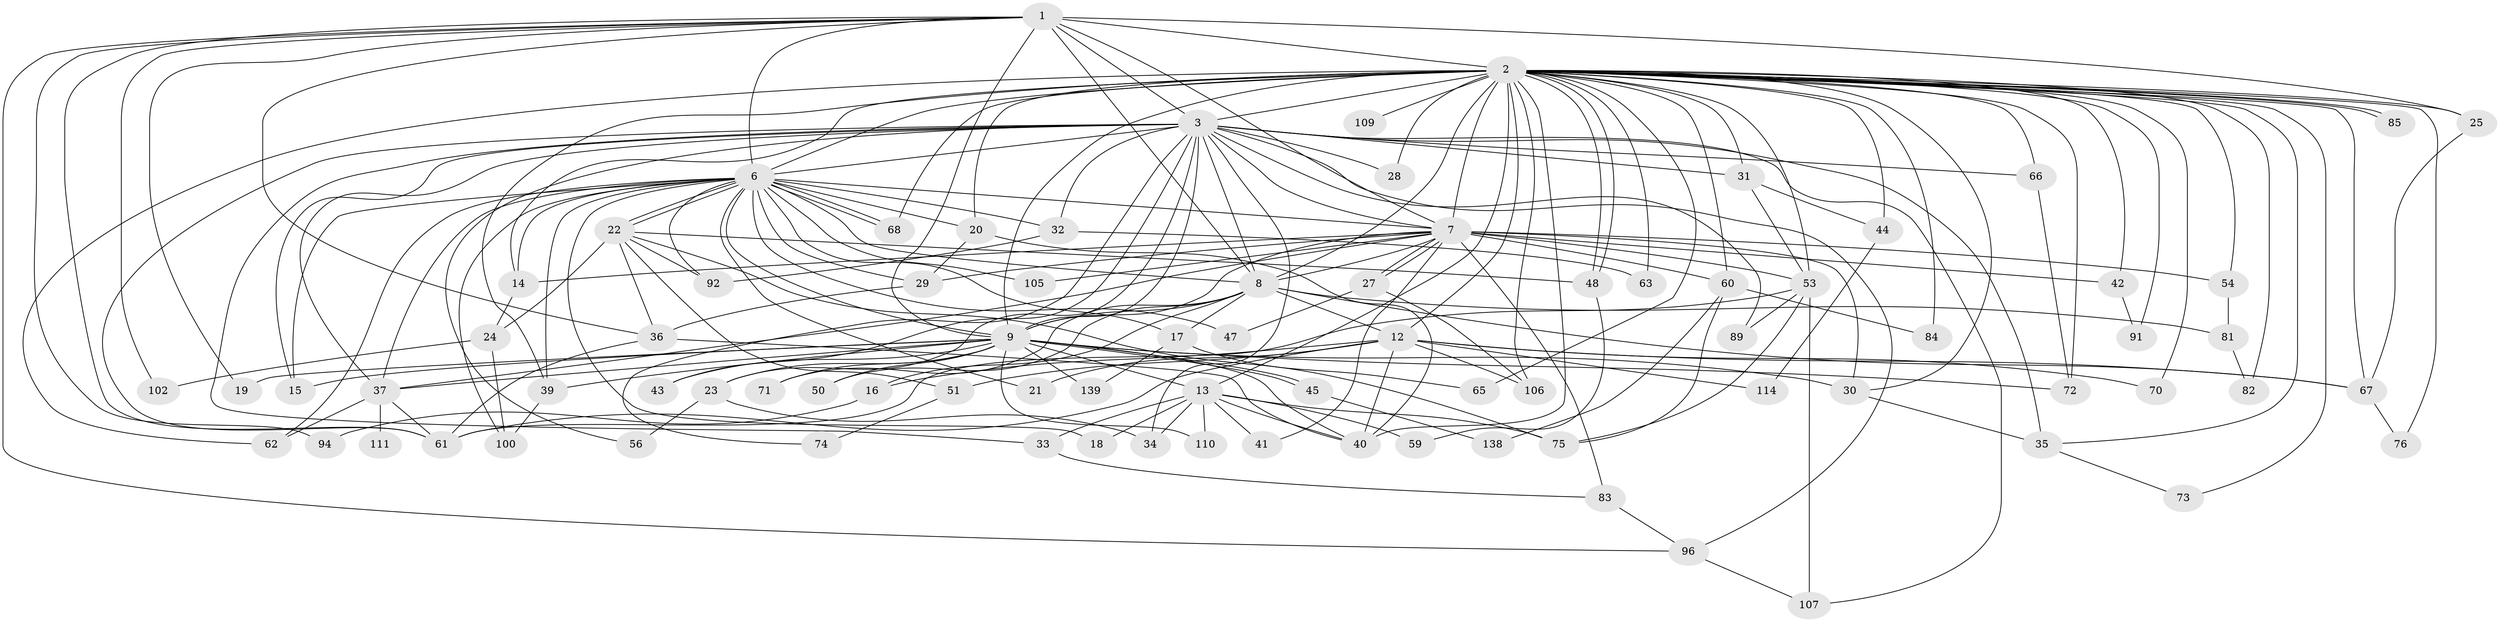 // original degree distribution, {17: 0.007194244604316547, 32: 0.007194244604316547, 24: 0.007194244604316547, 20: 0.014388489208633094, 31: 0.014388489208633094, 23: 0.007194244604316547, 18: 0.007194244604316547, 15: 0.007194244604316547, 3: 0.18705035971223022, 11: 0.007194244604316547, 7: 0.02158273381294964, 4: 0.1223021582733813, 2: 0.5179856115107914, 5: 0.050359712230215826, 6: 0.02158273381294964}
// Generated by graph-tools (version 1.1) at 2025/17/03/04/25 18:17:37]
// undirected, 83 vertices, 203 edges
graph export_dot {
graph [start="1"]
  node [color=gray90,style=filled];
  1;
  2 [super="+129+130+122+127+86+4+52"];
  3 [super="+99+103+46+77+95+104+5"];
  6;
  7;
  8;
  9;
  12;
  13 [super="+26"];
  14 [super="+49"];
  15;
  16;
  17;
  18;
  19;
  20;
  21;
  22 [super="+55"];
  23 [super="+93"];
  24;
  25;
  27;
  28;
  29 [super="+121"];
  30 [super="+64+87"];
  31;
  32 [super="+97"];
  33;
  34;
  35;
  36 [super="+79"];
  37 [super="+38"];
  39 [super="+80"];
  40 [super="+88+58"];
  41;
  42;
  43;
  44;
  45;
  47 [super="+118"];
  48 [super="+132"];
  50;
  51;
  53 [super="+78+135+136+108"];
  54;
  56;
  59;
  60;
  61 [super="+128+119+115"];
  62 [super="+112"];
  63;
  65;
  66;
  67 [super="+90+98"];
  68;
  70;
  71;
  72;
  73;
  74;
  75 [super="+117"];
  76;
  81;
  82;
  83 [super="+120"];
  84;
  85;
  89;
  91;
  92;
  94;
  96;
  100;
  102;
  105;
  106 [super="+134"];
  107;
  109;
  110;
  111;
  114;
  138;
  139;
  1 -- 2 [weight=3];
  1 -- 3 [weight=3];
  1 -- 6;
  1 -- 7;
  1 -- 8;
  1 -- 9;
  1 -- 19;
  1 -- 25;
  1 -- 36;
  1 -- 61;
  1 -- 94;
  1 -- 96;
  1 -- 102;
  2 -- 3 [weight=7];
  2 -- 6 [weight=3];
  2 -- 7 [weight=3];
  2 -- 8 [weight=4];
  2 -- 9 [weight=3];
  2 -- 12;
  2 -- 13;
  2 -- 30;
  2 -- 31;
  2 -- 48;
  2 -- 48;
  2 -- 63;
  2 -- 65 [weight=2];
  2 -- 66;
  2 -- 70;
  2 -- 82;
  2 -- 84;
  2 -- 85;
  2 -- 85;
  2 -- 91;
  2 -- 109 [weight=2];
  2 -- 39;
  2 -- 68;
  2 -- 72;
  2 -- 106 [weight=2];
  2 -- 73;
  2 -- 76;
  2 -- 20;
  2 -- 25;
  2 -- 28;
  2 -- 35;
  2 -- 40 [weight=2];
  2 -- 42;
  2 -- 44;
  2 -- 53 [weight=3];
  2 -- 54;
  2 -- 60;
  2 -- 62;
  2 -- 67;
  2 -- 14;
  3 -- 6 [weight=3];
  3 -- 7 [weight=2];
  3 -- 8 [weight=3];
  3 -- 9 [weight=5];
  3 -- 23;
  3 -- 33;
  3 -- 37;
  3 -- 43;
  3 -- 56;
  3 -- 74;
  3 -- 96;
  3 -- 66;
  3 -- 15;
  3 -- 89;
  3 -- 28;
  3 -- 31;
  3 -- 32;
  3 -- 34;
  3 -- 35;
  3 -- 107;
  3 -- 61;
  6 -- 7;
  6 -- 8;
  6 -- 9;
  6 -- 14;
  6 -- 15;
  6 -- 17;
  6 -- 18;
  6 -- 20;
  6 -- 21;
  6 -- 22;
  6 -- 22;
  6 -- 29;
  6 -- 32;
  6 -- 39 [weight=2];
  6 -- 47 [weight=2];
  6 -- 62;
  6 -- 68;
  6 -- 68;
  6 -- 92;
  6 -- 100;
  6 -- 105;
  6 -- 37;
  7 -- 8;
  7 -- 9;
  7 -- 14;
  7 -- 27;
  7 -- 27;
  7 -- 30 [weight=2];
  7 -- 41;
  7 -- 42;
  7 -- 54;
  7 -- 60;
  7 -- 83;
  7 -- 105;
  7 -- 29;
  7 -- 37;
  7 -- 53;
  8 -- 9;
  8 -- 12;
  8 -- 16;
  8 -- 17;
  8 -- 50;
  8 -- 67;
  8 -- 71;
  8 -- 81;
  9 -- 13 [weight=2];
  9 -- 15;
  9 -- 19;
  9 -- 23 [weight=2];
  9 -- 37;
  9 -- 39;
  9 -- 40 [weight=2];
  9 -- 43;
  9 -- 45;
  9 -- 45;
  9 -- 50;
  9 -- 71;
  9 -- 72;
  9 -- 110;
  9 -- 139;
  9 -- 30;
  12 -- 16;
  12 -- 21;
  12 -- 51;
  12 -- 67;
  12 -- 70;
  12 -- 114;
  12 -- 61;
  12 -- 40;
  12 -- 106;
  13 -- 18;
  13 -- 41;
  13 -- 75;
  13 -- 110;
  13 -- 33;
  13 -- 34;
  13 -- 40;
  13 -- 59;
  14 -- 24;
  16 -- 94;
  17 -- 65;
  17 -- 139;
  20 -- 29;
  20 -- 40;
  22 -- 24;
  22 -- 51;
  22 -- 36;
  22 -- 92;
  22 -- 75;
  22 -- 48;
  23 -- 34;
  23 -- 56;
  24 -- 100;
  24 -- 102;
  25 -- 67;
  27 -- 47;
  27 -- 106;
  29 -- 36;
  30 -- 35;
  31 -- 44;
  31 -- 53;
  32 -- 63;
  32 -- 92;
  33 -- 83;
  35 -- 73;
  36 -- 61;
  36 -- 40;
  37 -- 111 [weight=2];
  37 -- 61;
  37 -- 62;
  39 -- 100;
  42 -- 91;
  44 -- 114;
  45 -- 138;
  48 -- 59;
  51 -- 74;
  53 -- 89;
  53 -- 107;
  53 -- 61;
  53 -- 75;
  54 -- 81;
  60 -- 75;
  60 -- 84;
  60 -- 138;
  66 -- 72;
  67 -- 76;
  81 -- 82;
  83 -- 96;
  96 -- 107;
}
